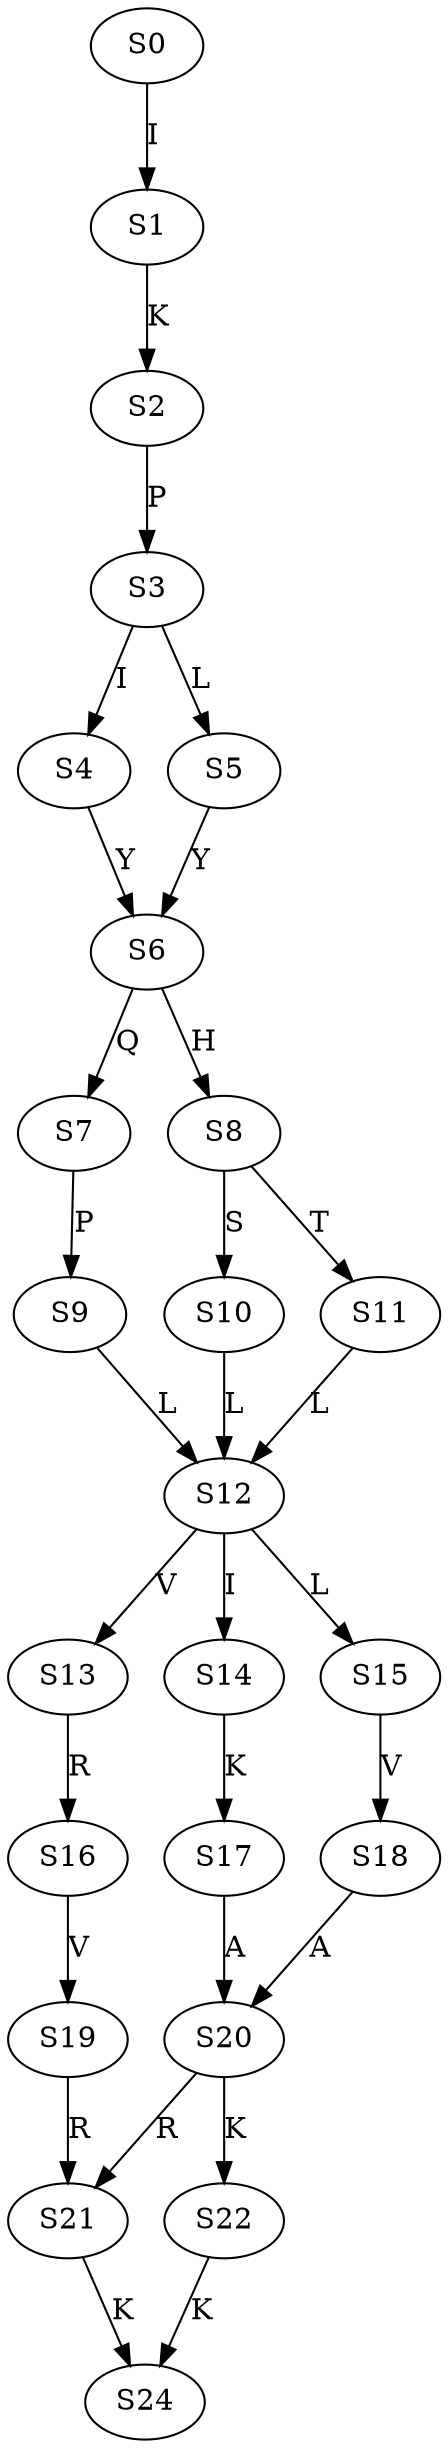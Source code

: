strict digraph  {
	S0 -> S1 [ label = I ];
	S1 -> S2 [ label = K ];
	S2 -> S3 [ label = P ];
	S3 -> S4 [ label = I ];
	S3 -> S5 [ label = L ];
	S4 -> S6 [ label = Y ];
	S5 -> S6 [ label = Y ];
	S6 -> S7 [ label = Q ];
	S6 -> S8 [ label = H ];
	S7 -> S9 [ label = P ];
	S8 -> S10 [ label = S ];
	S8 -> S11 [ label = T ];
	S9 -> S12 [ label = L ];
	S10 -> S12 [ label = L ];
	S11 -> S12 [ label = L ];
	S12 -> S13 [ label = V ];
	S12 -> S14 [ label = I ];
	S12 -> S15 [ label = L ];
	S13 -> S16 [ label = R ];
	S14 -> S17 [ label = K ];
	S15 -> S18 [ label = V ];
	S16 -> S19 [ label = V ];
	S17 -> S20 [ label = A ];
	S18 -> S20 [ label = A ];
	S19 -> S21 [ label = R ];
	S20 -> S22 [ label = K ];
	S20 -> S21 [ label = R ];
	S21 -> S24 [ label = K ];
	S22 -> S24 [ label = K ];
}
